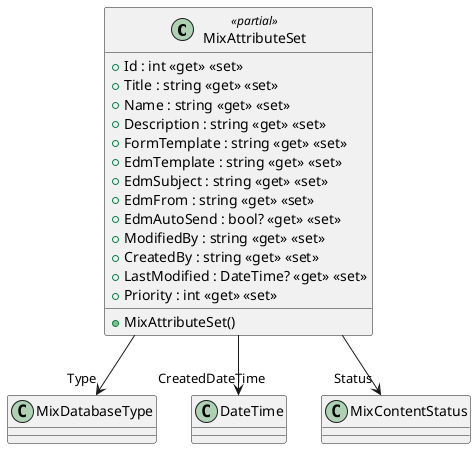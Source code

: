 @startuml
class MixAttributeSet <<partial>> {
    + MixAttributeSet()
    + Id : int <<get>> <<set>>
    + Title : string <<get>> <<set>>
    + Name : string <<get>> <<set>>
    + Description : string <<get>> <<set>>
    + FormTemplate : string <<get>> <<set>>
    + EdmTemplate : string <<get>> <<set>>
    + EdmSubject : string <<get>> <<set>>
    + EdmFrom : string <<get>> <<set>>
    + EdmAutoSend : bool? <<get>> <<set>>
    + ModifiedBy : string <<get>> <<set>>
    + CreatedBy : string <<get>> <<set>>
    + LastModified : DateTime? <<get>> <<set>>
    + Priority : int <<get>> <<set>>
}
MixAttributeSet --> "Type" MixDatabaseType
MixAttributeSet --> "CreatedDateTime" DateTime
MixAttributeSet --> "Status" MixContentStatus
@enduml
